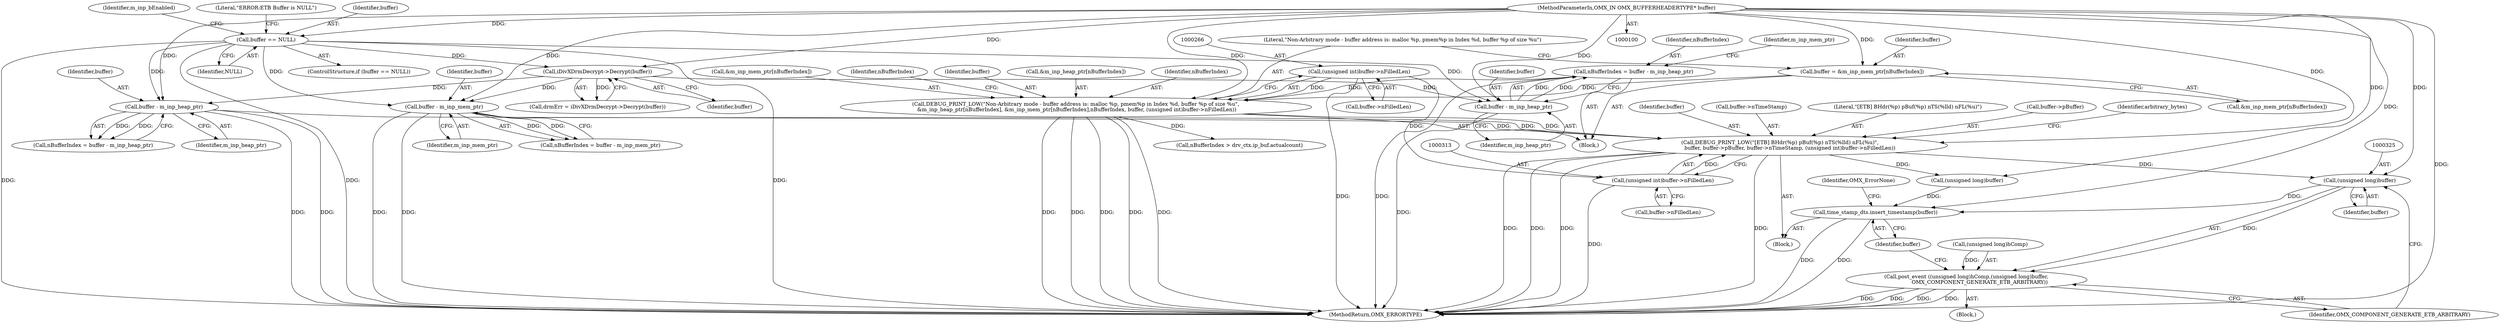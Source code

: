 digraph "0_Android_5b82f4f90c3d531313714df4b936f92fb0ff15cf@pointer" {
"1000324" [label="(Call,(unsigned long)buffer)"];
"1000303" [label="(Call,DEBUG_PRINT_LOW(\"[ETB] BHdr(%p) pBuf(%p) nTS(%lld) nFL(%u)\",\n            buffer, buffer->pBuffer, buffer->nTimeStamp, (unsigned int)buffer->nFilledLen))"];
"1000274" [label="(Call,buffer - m_inp_mem_ptr)"];
"1000134" [label="(Call,buffer == NULL)"];
"1000102" [label="(MethodParameterIn,OMX_IN OMX_BUFFERHEADERTYPE* buffer)"];
"1000172" [label="(Call,iDivXDrmDecrypt->Decrypt(buffer))"];
"1000199" [label="(Call,buffer - m_inp_heap_ptr)"];
"1000253" [label="(Call,DEBUG_PRINT_LOW(\"Non-Arbitrary mode - buffer address is: malloc %p, pmem%p in Index %d, buffer %p of size %u\",\n &m_inp_heap_ptr[nBufferIndex], &m_inp_mem_ptr[nBufferIndex],nBufferIndex, buffer, (unsigned int)buffer->nFilledLen))"];
"1000209" [label="(Call,nBufferIndex = buffer - m_inp_heap_ptr)"];
"1000211" [label="(Call,buffer - m_inp_heap_ptr)"];
"1000247" [label="(Call,buffer = &m_inp_mem_ptr[nBufferIndex])"];
"1000265" [label="(Call,(unsigned int)buffer->nFilledLen)"];
"1000312" [label="(Call,(unsigned int)buffer->nFilledLen)"];
"1000320" [label="(Call,post_event ((unsigned long)hComp,(unsigned long)buffer,\n                OMX_COMPONENT_GENERATE_ETB_ARBITRARY))"];
"1000338" [label="(Call,time_stamp_dts.insert_timestamp(buffer))"];
"1000327" [label="(Identifier,OMX_COMPONENT_GENERATE_ETB_ARBITRARY)"];
"1000278" [label="(Call,nBufferIndex > drv_ctx.ip_buf.actualcount)"];
"1000139" [label="(Literal,\"ERROR:ETB Buffer is NULL\")"];
"1000197" [label="(Call,nBufferIndex = buffer - m_inp_heap_ptr)"];
"1000279" [label="(Identifier,nBufferIndex)"];
"1000326" [label="(Identifier,buffer)"];
"1000321" [label="(Call,(unsigned long)hComp)"];
"1000319" [label="(Block,)"];
"1000247" [label="(Call,buffer = &m_inp_mem_ptr[nBufferIndex])"];
"1000267" [label="(Call,buffer->nFilledLen)"];
"1000314" [label="(Call,buffer->nFilledLen)"];
"1000334" [label="(Call,(unsigned long)buffer)"];
"1000212" [label="(Identifier,buffer)"];
"1000249" [label="(Call,&m_inp_mem_ptr[nBufferIndex])"];
"1000303" [label="(Call,DEBUG_PRINT_LOW(\"[ETB] BHdr(%p) pBuf(%p) nTS(%lld) nFL(%u)\",\n            buffer, buffer->pBuffer, buffer->nTimeStamp, (unsigned int)buffer->nFilledLen))"];
"1000248" [label="(Identifier,buffer)"];
"1000213" [label="(Identifier,m_inp_heap_ptr)"];
"1000210" [label="(Identifier,nBufferIndex)"];
"1000305" [label="(Identifier,buffer)"];
"1000136" [label="(Identifier,NULL)"];
"1000309" [label="(Call,buffer->nTimeStamp)"];
"1000135" [label="(Identifier,buffer)"];
"1000312" [label="(Call,(unsigned int)buffer->nFilledLen)"];
"1000200" [label="(Identifier,buffer)"];
"1000320" [label="(Call,post_event ((unsigned long)hComp,(unsigned long)buffer,\n                OMX_COMPONENT_GENERATE_ETB_ARBITRARY))"];
"1000211" [label="(Call,buffer - m_inp_heap_ptr)"];
"1000264" [label="(Identifier,buffer)"];
"1000217" [label="(Identifier,m_inp_mem_ptr)"];
"1000133" [label="(ControlStructure,if (buffer == NULL))"];
"1000341" [label="(Identifier,OMX_ErrorNone)"];
"1000265" [label="(Call,(unsigned int)buffer->nFilledLen)"];
"1000304" [label="(Literal,\"[ETB] BHdr(%p) pBuf(%p) nTS(%lld) nFL(%u)\")"];
"1000103" [label="(Block,)"];
"1000255" [label="(Call,&m_inp_heap_ptr[nBufferIndex])"];
"1000102" [label="(MethodParameterIn,OMX_IN OMX_BUFFERHEADERTYPE* buffer)"];
"1000275" [label="(Identifier,buffer)"];
"1000253" [label="(Call,DEBUG_PRINT_LOW(\"Non-Arbitrary mode - buffer address is: malloc %p, pmem%p in Index %d, buffer %p of size %u\",\n &m_inp_heap_ptr[nBufferIndex], &m_inp_mem_ptr[nBufferIndex],nBufferIndex, buffer, (unsigned int)buffer->nFilledLen))"];
"1000338" [label="(Call,time_stamp_dts.insert_timestamp(buffer))"];
"1000272" [label="(Call,nBufferIndex = buffer - m_inp_mem_ptr)"];
"1000201" [label="(Identifier,m_inp_heap_ptr)"];
"1000263" [label="(Identifier,nBufferIndex)"];
"1000306" [label="(Call,buffer->pBuffer)"];
"1000274" [label="(Call,buffer - m_inp_mem_ptr)"];
"1000134" [label="(Call,buffer == NULL)"];
"1000170" [label="(Call,drmErr = iDivXDrmDecrypt->Decrypt(buffer))"];
"1000276" [label="(Identifier,m_inp_mem_ptr)"];
"1000173" [label="(Identifier,buffer)"];
"1000209" [label="(Call,nBufferIndex = buffer - m_inp_heap_ptr)"];
"1000339" [label="(Identifier,buffer)"];
"1000259" [label="(Call,&m_inp_mem_ptr[nBufferIndex])"];
"1000172" [label="(Call,iDivXDrmDecrypt->Decrypt(buffer))"];
"1000208" [label="(Block,)"];
"1000199" [label="(Call,buffer - m_inp_heap_ptr)"];
"1000342" [label="(MethodReturn,OMX_ERRORTYPE)"];
"1000324" [label="(Call,(unsigned long)buffer)"];
"1000318" [label="(Identifier,arbitrary_bytes)"];
"1000144" [label="(Identifier,m_inp_bEnabled)"];
"1000254" [label="(Literal,\"Non-Arbitrary mode - buffer address is: malloc %p, pmem%p in Index %d, buffer %p of size %u\")"];
"1000324" -> "1000320"  [label="AST: "];
"1000324" -> "1000326"  [label="CFG: "];
"1000325" -> "1000324"  [label="AST: "];
"1000326" -> "1000324"  [label="AST: "];
"1000327" -> "1000324"  [label="CFG: "];
"1000324" -> "1000320"  [label="DDG: "];
"1000303" -> "1000324"  [label="DDG: "];
"1000102" -> "1000324"  [label="DDG: "];
"1000324" -> "1000338"  [label="DDG: "];
"1000303" -> "1000103"  [label="AST: "];
"1000303" -> "1000312"  [label="CFG: "];
"1000304" -> "1000303"  [label="AST: "];
"1000305" -> "1000303"  [label="AST: "];
"1000306" -> "1000303"  [label="AST: "];
"1000309" -> "1000303"  [label="AST: "];
"1000312" -> "1000303"  [label="AST: "];
"1000318" -> "1000303"  [label="CFG: "];
"1000303" -> "1000342"  [label="DDG: "];
"1000303" -> "1000342"  [label="DDG: "];
"1000303" -> "1000342"  [label="DDG: "];
"1000303" -> "1000342"  [label="DDG: "];
"1000274" -> "1000303"  [label="DDG: "];
"1000199" -> "1000303"  [label="DDG: "];
"1000253" -> "1000303"  [label="DDG: "];
"1000102" -> "1000303"  [label="DDG: "];
"1000312" -> "1000303"  [label="DDG: "];
"1000303" -> "1000334"  [label="DDG: "];
"1000274" -> "1000272"  [label="AST: "];
"1000274" -> "1000276"  [label="CFG: "];
"1000275" -> "1000274"  [label="AST: "];
"1000276" -> "1000274"  [label="AST: "];
"1000272" -> "1000274"  [label="CFG: "];
"1000274" -> "1000342"  [label="DDG: "];
"1000274" -> "1000342"  [label="DDG: "];
"1000274" -> "1000272"  [label="DDG: "];
"1000274" -> "1000272"  [label="DDG: "];
"1000134" -> "1000274"  [label="DDG: "];
"1000172" -> "1000274"  [label="DDG: "];
"1000102" -> "1000274"  [label="DDG: "];
"1000134" -> "1000133"  [label="AST: "];
"1000134" -> "1000136"  [label="CFG: "];
"1000135" -> "1000134"  [label="AST: "];
"1000136" -> "1000134"  [label="AST: "];
"1000139" -> "1000134"  [label="CFG: "];
"1000144" -> "1000134"  [label="CFG: "];
"1000134" -> "1000342"  [label="DDG: "];
"1000134" -> "1000342"  [label="DDG: "];
"1000134" -> "1000342"  [label="DDG: "];
"1000102" -> "1000134"  [label="DDG: "];
"1000134" -> "1000172"  [label="DDG: "];
"1000134" -> "1000199"  [label="DDG: "];
"1000134" -> "1000211"  [label="DDG: "];
"1000102" -> "1000100"  [label="AST: "];
"1000102" -> "1000342"  [label="DDG: "];
"1000102" -> "1000172"  [label="DDG: "];
"1000102" -> "1000199"  [label="DDG: "];
"1000102" -> "1000211"  [label="DDG: "];
"1000102" -> "1000247"  [label="DDG: "];
"1000102" -> "1000253"  [label="DDG: "];
"1000102" -> "1000334"  [label="DDG: "];
"1000102" -> "1000338"  [label="DDG: "];
"1000172" -> "1000170"  [label="AST: "];
"1000172" -> "1000173"  [label="CFG: "];
"1000173" -> "1000172"  [label="AST: "];
"1000170" -> "1000172"  [label="CFG: "];
"1000172" -> "1000170"  [label="DDG: "];
"1000172" -> "1000199"  [label="DDG: "];
"1000172" -> "1000211"  [label="DDG: "];
"1000199" -> "1000197"  [label="AST: "];
"1000199" -> "1000201"  [label="CFG: "];
"1000200" -> "1000199"  [label="AST: "];
"1000201" -> "1000199"  [label="AST: "];
"1000197" -> "1000199"  [label="CFG: "];
"1000199" -> "1000342"  [label="DDG: "];
"1000199" -> "1000342"  [label="DDG: "];
"1000199" -> "1000197"  [label="DDG: "];
"1000199" -> "1000197"  [label="DDG: "];
"1000253" -> "1000208"  [label="AST: "];
"1000253" -> "1000265"  [label="CFG: "];
"1000254" -> "1000253"  [label="AST: "];
"1000255" -> "1000253"  [label="AST: "];
"1000259" -> "1000253"  [label="AST: "];
"1000263" -> "1000253"  [label="AST: "];
"1000264" -> "1000253"  [label="AST: "];
"1000265" -> "1000253"  [label="AST: "];
"1000279" -> "1000253"  [label="CFG: "];
"1000253" -> "1000342"  [label="DDG: "];
"1000253" -> "1000342"  [label="DDG: "];
"1000253" -> "1000342"  [label="DDG: "];
"1000253" -> "1000342"  [label="DDG: "];
"1000253" -> "1000342"  [label="DDG: "];
"1000209" -> "1000253"  [label="DDG: "];
"1000247" -> "1000253"  [label="DDG: "];
"1000265" -> "1000253"  [label="DDG: "];
"1000253" -> "1000278"  [label="DDG: "];
"1000209" -> "1000208"  [label="AST: "];
"1000209" -> "1000211"  [label="CFG: "];
"1000210" -> "1000209"  [label="AST: "];
"1000211" -> "1000209"  [label="AST: "];
"1000217" -> "1000209"  [label="CFG: "];
"1000209" -> "1000342"  [label="DDG: "];
"1000211" -> "1000209"  [label="DDG: "];
"1000211" -> "1000209"  [label="DDG: "];
"1000211" -> "1000213"  [label="CFG: "];
"1000212" -> "1000211"  [label="AST: "];
"1000213" -> "1000211"  [label="AST: "];
"1000211" -> "1000342"  [label="DDG: "];
"1000247" -> "1000208"  [label="AST: "];
"1000247" -> "1000249"  [label="CFG: "];
"1000248" -> "1000247"  [label="AST: "];
"1000249" -> "1000247"  [label="AST: "];
"1000254" -> "1000247"  [label="CFG: "];
"1000265" -> "1000267"  [label="CFG: "];
"1000266" -> "1000265"  [label="AST: "];
"1000267" -> "1000265"  [label="AST: "];
"1000265" -> "1000342"  [label="DDG: "];
"1000265" -> "1000312"  [label="DDG: "];
"1000312" -> "1000314"  [label="CFG: "];
"1000313" -> "1000312"  [label="AST: "];
"1000314" -> "1000312"  [label="AST: "];
"1000312" -> "1000342"  [label="DDG: "];
"1000320" -> "1000319"  [label="AST: "];
"1000320" -> "1000327"  [label="CFG: "];
"1000321" -> "1000320"  [label="AST: "];
"1000327" -> "1000320"  [label="AST: "];
"1000339" -> "1000320"  [label="CFG: "];
"1000320" -> "1000342"  [label="DDG: "];
"1000320" -> "1000342"  [label="DDG: "];
"1000320" -> "1000342"  [label="DDG: "];
"1000320" -> "1000342"  [label="DDG: "];
"1000321" -> "1000320"  [label="DDG: "];
"1000338" -> "1000103"  [label="AST: "];
"1000338" -> "1000339"  [label="CFG: "];
"1000339" -> "1000338"  [label="AST: "];
"1000341" -> "1000338"  [label="CFG: "];
"1000338" -> "1000342"  [label="DDG: "];
"1000338" -> "1000342"  [label="DDG: "];
"1000334" -> "1000338"  [label="DDG: "];
}
